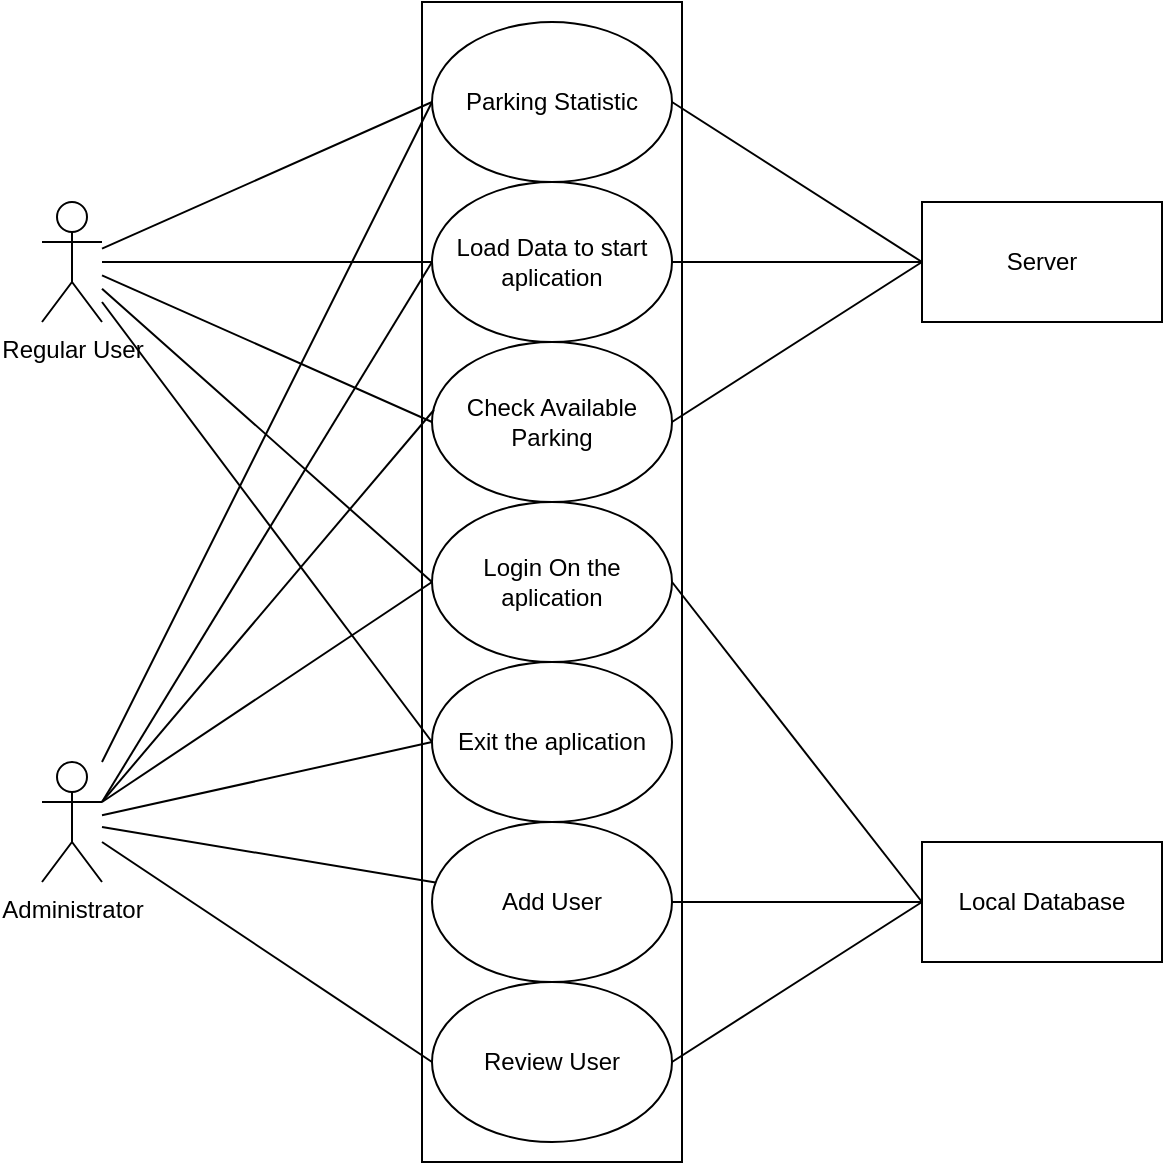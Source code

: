 <mxfile version="20.8.23" type="device"><diagram name="Page-1" id="WQ1QHWNVjrz_6wMvrEzO"><mxGraphModel dx="984" dy="667" grid="1" gridSize="10" guides="1" tooltips="1" connect="1" arrows="1" fold="1" page="1" pageScale="1" pageWidth="850" pageHeight="1100" math="0" shadow="0"><root><mxCell id="0"/><mxCell id="1" parent="0"/><mxCell id="qnWRv-reFAY4fn5YVERl-9" value="" style="rounded=0;whiteSpace=wrap;html=1;" vertex="1" parent="1"><mxGeometry x="360" y="120" width="130" height="580" as="geometry"/></mxCell><mxCell id="qnWRv-reFAY4fn5YVERl-1" value="Login On the aplication" style="ellipse;whiteSpace=wrap;html=1;" vertex="1" parent="1"><mxGeometry x="365" y="370" width="120" height="80" as="geometry"/></mxCell><mxCell id="qnWRv-reFAY4fn5YVERl-2" value="Load Data to start aplication" style="ellipse;whiteSpace=wrap;html=1;" vertex="1" parent="1"><mxGeometry x="365" y="210" width="120" height="80" as="geometry"/></mxCell><mxCell id="qnWRv-reFAY4fn5YVERl-3" value="Exit the aplication&lt;br&gt;" style="ellipse;whiteSpace=wrap;html=1;" vertex="1" parent="1"><mxGeometry x="365" y="450" width="120" height="80" as="geometry"/></mxCell><mxCell id="qnWRv-reFAY4fn5YVERl-4" value="Review User" style="ellipse;whiteSpace=wrap;html=1;" vertex="1" parent="1"><mxGeometry x="365" y="610" width="120" height="80" as="geometry"/></mxCell><mxCell id="qnWRv-reFAY4fn5YVERl-5" value="Add User" style="ellipse;whiteSpace=wrap;html=1;" vertex="1" parent="1"><mxGeometry x="365" y="530" width="120" height="80" as="geometry"/></mxCell><mxCell id="qnWRv-reFAY4fn5YVERl-6" value="Check Available Parking" style="ellipse;whiteSpace=wrap;html=1;" vertex="1" parent="1"><mxGeometry x="365" y="290" width="120" height="80" as="geometry"/></mxCell><mxCell id="qnWRv-reFAY4fn5YVERl-7" value="Parking Statistic" style="ellipse;whiteSpace=wrap;html=1;" vertex="1" parent="1"><mxGeometry x="365" y="130" width="120" height="80" as="geometry"/></mxCell><mxCell id="qnWRv-reFAY4fn5YVERl-10" value="Regular User" style="shape=umlActor;verticalLabelPosition=bottom;verticalAlign=top;html=1;outlineConnect=0;" vertex="1" parent="1"><mxGeometry x="170" y="220" width="30" height="60" as="geometry"/></mxCell><mxCell id="qnWRv-reFAY4fn5YVERl-11" value="Administrator" style="shape=umlActor;verticalLabelPosition=bottom;verticalAlign=top;html=1;outlineConnect=0;" vertex="1" parent="1"><mxGeometry x="170" y="500" width="30" height="60" as="geometry"/></mxCell><mxCell id="qnWRv-reFAY4fn5YVERl-14" value="" style="endArrow=none;html=1;rounded=0;entryX=0;entryY=0.5;entryDx=0;entryDy=0;" edge="1" parent="1" source="qnWRv-reFAY4fn5YVERl-11" target="qnWRv-reFAY4fn5YVERl-4"><mxGeometry width="50" height="50" relative="1" as="geometry"><mxPoint x="230" y="570" as="sourcePoint"/><mxPoint x="350" y="640" as="targetPoint"/></mxGeometry></mxCell><mxCell id="qnWRv-reFAY4fn5YVERl-15" value="" style="endArrow=none;html=1;rounded=0;entryX=0;entryY=0.5;entryDx=0;entryDy=0;" edge="1" parent="1" source="qnWRv-reFAY4fn5YVERl-10" target="qnWRv-reFAY4fn5YVERl-7"><mxGeometry width="50" height="50" relative="1" as="geometry"><mxPoint x="260" y="250" as="sourcePoint"/><mxPoint x="310" y="200" as="targetPoint"/></mxGeometry></mxCell><mxCell id="qnWRv-reFAY4fn5YVERl-16" value="" style="endArrow=none;html=1;rounded=0;entryX=0;entryY=0.5;entryDx=0;entryDy=0;" edge="1" parent="1" source="qnWRv-reFAY4fn5YVERl-10" target="qnWRv-reFAY4fn5YVERl-2"><mxGeometry width="50" height="50" relative="1" as="geometry"><mxPoint x="280" y="310" as="sourcePoint"/><mxPoint x="330" y="260" as="targetPoint"/></mxGeometry></mxCell><mxCell id="qnWRv-reFAY4fn5YVERl-17" value="" style="endArrow=none;html=1;rounded=0;entryX=0;entryY=0.5;entryDx=0;entryDy=0;" edge="1" parent="1" source="qnWRv-reFAY4fn5YVERl-10" target="qnWRv-reFAY4fn5YVERl-6"><mxGeometry width="50" height="50" relative="1" as="geometry"><mxPoint x="280" y="360" as="sourcePoint"/><mxPoint x="330" y="310" as="targetPoint"/></mxGeometry></mxCell><mxCell id="qnWRv-reFAY4fn5YVERl-18" value="" style="endArrow=none;html=1;rounded=0;entryX=0;entryY=0.5;entryDx=0;entryDy=0;" edge="1" parent="1" source="qnWRv-reFAY4fn5YVERl-10" target="qnWRv-reFAY4fn5YVERl-1"><mxGeometry width="50" height="50" relative="1" as="geometry"><mxPoint x="250" y="400" as="sourcePoint"/><mxPoint x="300" y="350" as="targetPoint"/></mxGeometry></mxCell><mxCell id="qnWRv-reFAY4fn5YVERl-19" value="" style="endArrow=none;html=1;rounded=0;entryX=0;entryY=0.5;entryDx=0;entryDy=0;" edge="1" parent="1" source="qnWRv-reFAY4fn5YVERl-10" target="qnWRv-reFAY4fn5YVERl-3"><mxGeometry width="50" height="50" relative="1" as="geometry"><mxPoint x="190" y="290" as="sourcePoint"/><mxPoint x="320" y="440" as="targetPoint"/></mxGeometry></mxCell><mxCell id="qnWRv-reFAY4fn5YVERl-20" value="" style="endArrow=none;html=1;rounded=0;" edge="1" parent="1" source="qnWRv-reFAY4fn5YVERl-11" target="qnWRv-reFAY4fn5YVERl-5"><mxGeometry width="50" height="50" relative="1" as="geometry"><mxPoint x="270" y="560" as="sourcePoint"/><mxPoint x="320" y="510" as="targetPoint"/></mxGeometry></mxCell><mxCell id="qnWRv-reFAY4fn5YVERl-21" value="" style="endArrow=none;html=1;rounded=0;entryX=0;entryY=0.5;entryDx=0;entryDy=0;" edge="1" parent="1" source="qnWRv-reFAY4fn5YVERl-11" target="qnWRv-reFAY4fn5YVERl-3"><mxGeometry width="50" height="50" relative="1" as="geometry"><mxPoint x="230" y="520" as="sourcePoint"/><mxPoint x="280" y="470" as="targetPoint"/></mxGeometry></mxCell><mxCell id="qnWRv-reFAY4fn5YVERl-22" value="" style="endArrow=none;html=1;rounded=0;entryX=0;entryY=0.5;entryDx=0;entryDy=0;exitX=1;exitY=0.333;exitDx=0;exitDy=0;exitPerimeter=0;" edge="1" parent="1" source="qnWRv-reFAY4fn5YVERl-11" target="qnWRv-reFAY4fn5YVERl-1"><mxGeometry width="50" height="50" relative="1" as="geometry"><mxPoint x="220" y="470" as="sourcePoint"/><mxPoint x="270" y="420" as="targetPoint"/></mxGeometry></mxCell><mxCell id="qnWRv-reFAY4fn5YVERl-23" value="Server" style="rounded=0;whiteSpace=wrap;html=1;" vertex="1" parent="1"><mxGeometry x="610" y="220" width="120" height="60" as="geometry"/></mxCell><mxCell id="qnWRv-reFAY4fn5YVERl-24" value="Local Database" style="rounded=0;whiteSpace=wrap;html=1;" vertex="1" parent="1"><mxGeometry x="610" y="540" width="120" height="60" as="geometry"/></mxCell><mxCell id="qnWRv-reFAY4fn5YVERl-25" value="" style="endArrow=none;html=1;rounded=0;entryX=0;entryY=0.5;entryDx=0;entryDy=0;exitX=1;exitY=0.5;exitDx=0;exitDy=0;" edge="1" parent="1" source="qnWRv-reFAY4fn5YVERl-4" target="qnWRv-reFAY4fn5YVERl-24"><mxGeometry width="50" height="50" relative="1" as="geometry"><mxPoint x="510" y="640" as="sourcePoint"/><mxPoint x="560" y="590" as="targetPoint"/></mxGeometry></mxCell><mxCell id="qnWRv-reFAY4fn5YVERl-26" value="" style="endArrow=none;html=1;rounded=0;entryX=0;entryY=0.5;entryDx=0;entryDy=0;exitX=1;exitY=0.5;exitDx=0;exitDy=0;" edge="1" parent="1" source="qnWRv-reFAY4fn5YVERl-5" target="qnWRv-reFAY4fn5YVERl-24"><mxGeometry width="50" height="50" relative="1" as="geometry"><mxPoint x="520" y="550" as="sourcePoint"/><mxPoint x="570" y="500" as="targetPoint"/></mxGeometry></mxCell><mxCell id="qnWRv-reFAY4fn5YVERl-27" value="" style="endArrow=none;html=1;rounded=0;entryX=0;entryY=0.5;entryDx=0;entryDy=0;exitX=1;exitY=0.5;exitDx=0;exitDy=0;" edge="1" parent="1" source="qnWRv-reFAY4fn5YVERl-6" target="qnWRv-reFAY4fn5YVERl-23"><mxGeometry width="50" height="50" relative="1" as="geometry"><mxPoint x="530" y="290" as="sourcePoint"/><mxPoint x="580" y="240" as="targetPoint"/></mxGeometry></mxCell><mxCell id="qnWRv-reFAY4fn5YVERl-28" value="" style="endArrow=none;html=1;rounded=0;entryX=0;entryY=0.5;entryDx=0;entryDy=0;exitX=1;exitY=0.5;exitDx=0;exitDy=0;" edge="1" parent="1" source="qnWRv-reFAY4fn5YVERl-1" target="qnWRv-reFAY4fn5YVERl-24"><mxGeometry width="50" height="50" relative="1" as="geometry"><mxPoint x="550" y="520" as="sourcePoint"/><mxPoint x="600" y="470" as="targetPoint"/></mxGeometry></mxCell><mxCell id="qnWRv-reFAY4fn5YVERl-29" value="" style="endArrow=none;html=1;rounded=0;entryX=0;entryY=0.5;entryDx=0;entryDy=0;exitX=1;exitY=0.5;exitDx=0;exitDy=0;" edge="1" parent="1" source="qnWRv-reFAY4fn5YVERl-7" target="qnWRv-reFAY4fn5YVERl-23"><mxGeometry width="50" height="50" relative="1" as="geometry"><mxPoint x="520" y="270" as="sourcePoint"/><mxPoint x="570" y="220" as="targetPoint"/></mxGeometry></mxCell><mxCell id="qnWRv-reFAY4fn5YVERl-30" value="" style="endArrow=none;html=1;rounded=0;entryX=0.008;entryY=0.425;entryDx=0;entryDy=0;entryPerimeter=0;exitX=1;exitY=0.333;exitDx=0;exitDy=0;exitPerimeter=0;" edge="1" parent="1" source="qnWRv-reFAY4fn5YVERl-11" target="qnWRv-reFAY4fn5YVERl-6"><mxGeometry width="50" height="50" relative="1" as="geometry"><mxPoint x="200" y="515" as="sourcePoint"/><mxPoint x="250" y="465" as="targetPoint"/></mxGeometry></mxCell><mxCell id="qnWRv-reFAY4fn5YVERl-31" value="" style="endArrow=none;html=1;rounded=0;entryX=0;entryY=0.5;entryDx=0;entryDy=0;exitX=1;exitY=0.333;exitDx=0;exitDy=0;exitPerimeter=0;" edge="1" parent="1" source="qnWRv-reFAY4fn5YVERl-11" target="qnWRv-reFAY4fn5YVERl-2"><mxGeometry width="50" height="50" relative="1" as="geometry"><mxPoint x="170" y="410" as="sourcePoint"/><mxPoint x="220" y="360" as="targetPoint"/></mxGeometry></mxCell><mxCell id="qnWRv-reFAY4fn5YVERl-32" value="" style="endArrow=none;html=1;rounded=0;entryX=0;entryY=0.5;entryDx=0;entryDy=0;" edge="1" parent="1" source="qnWRv-reFAY4fn5YVERl-11" target="qnWRv-reFAY4fn5YVERl-7"><mxGeometry width="50" height="50" relative="1" as="geometry"><mxPoint x="160" y="390" as="sourcePoint"/><mxPoint x="210" y="340" as="targetPoint"/></mxGeometry></mxCell><mxCell id="qnWRv-reFAY4fn5YVERl-33" value="" style="endArrow=none;html=1;rounded=0;entryX=0;entryY=0.5;entryDx=0;entryDy=0;exitX=1;exitY=0.5;exitDx=0;exitDy=0;" edge="1" parent="1" source="qnWRv-reFAY4fn5YVERl-2" target="qnWRv-reFAY4fn5YVERl-23"><mxGeometry width="50" height="50" relative="1" as="geometry"><mxPoint x="510" y="270" as="sourcePoint"/><mxPoint x="560" y="220" as="targetPoint"/></mxGeometry></mxCell></root></mxGraphModel></diagram></mxfile>